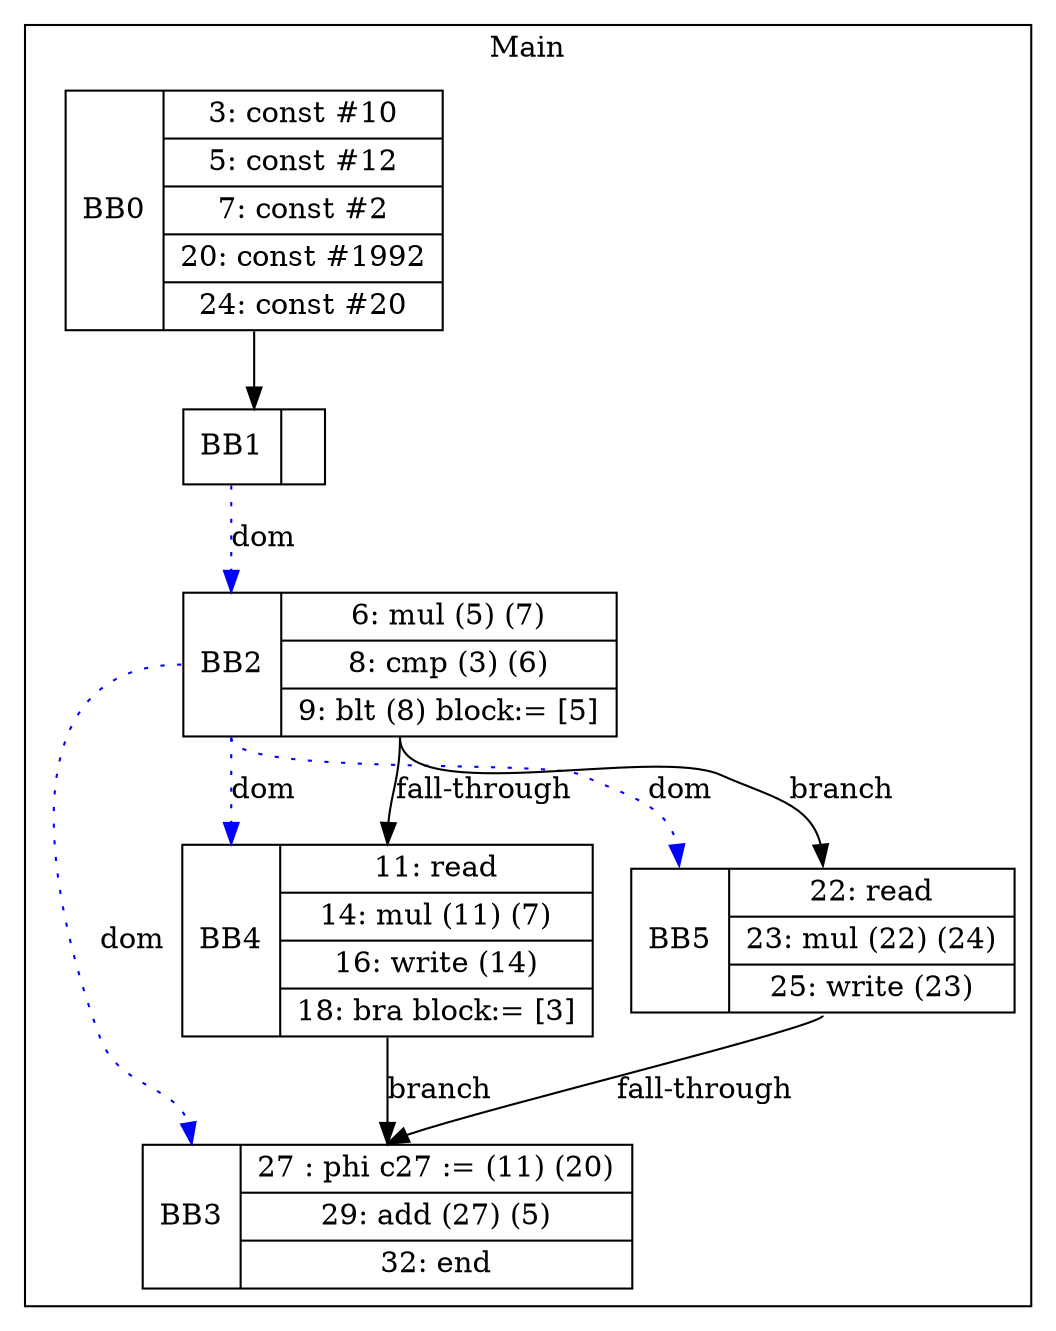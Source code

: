 digraph G {
node [shape=record];
subgraph cluster_main{
label = "Main";
BB0 [shape=record, label="<b>BB0|{3: const #10|5: const #12|7: const #2|20: const #1992|24: const #20}"];
BB1 [shape=record, label="<b>BB1|}"];
BB2 [shape=record, label="<b>BB2|{6: mul (5) (7)|8: cmp (3) (6)|9: blt (8) block:= [5]}"];
BB3 [shape=record, label="<b>BB3|{27 : phi c27 := (11) (20)|29: add (27) (5)|32: end}"];
BB4 [shape=record, label="<b>BB4|{11: read|14: mul (11) (7)|16: write (14)|18: bra block:= [3]}"];
BB5 [shape=record, label="<b>BB5|{22: read|23: mul (22) (24)|25: write (23)}"];
}
BB0:s -> BB1:n ;
BB2:b -> BB3:b [color=blue, style=dotted, label="dom"];
BB2:b -> BB4:b [color=blue, style=dotted, label="dom"];
BB1:b -> BB2:b [color=blue, style=dotted, label="dom"];
BB2:b -> BB5:b [color=blue, style=dotted, label="dom"];
BB2:s -> BB5:n [label="branch"];
BB4:s -> BB3:n [label="branch"];
BB5:s -> BB3:n [label="fall-through"];
BB2:s -> BB4:n [label="fall-through"];
}
